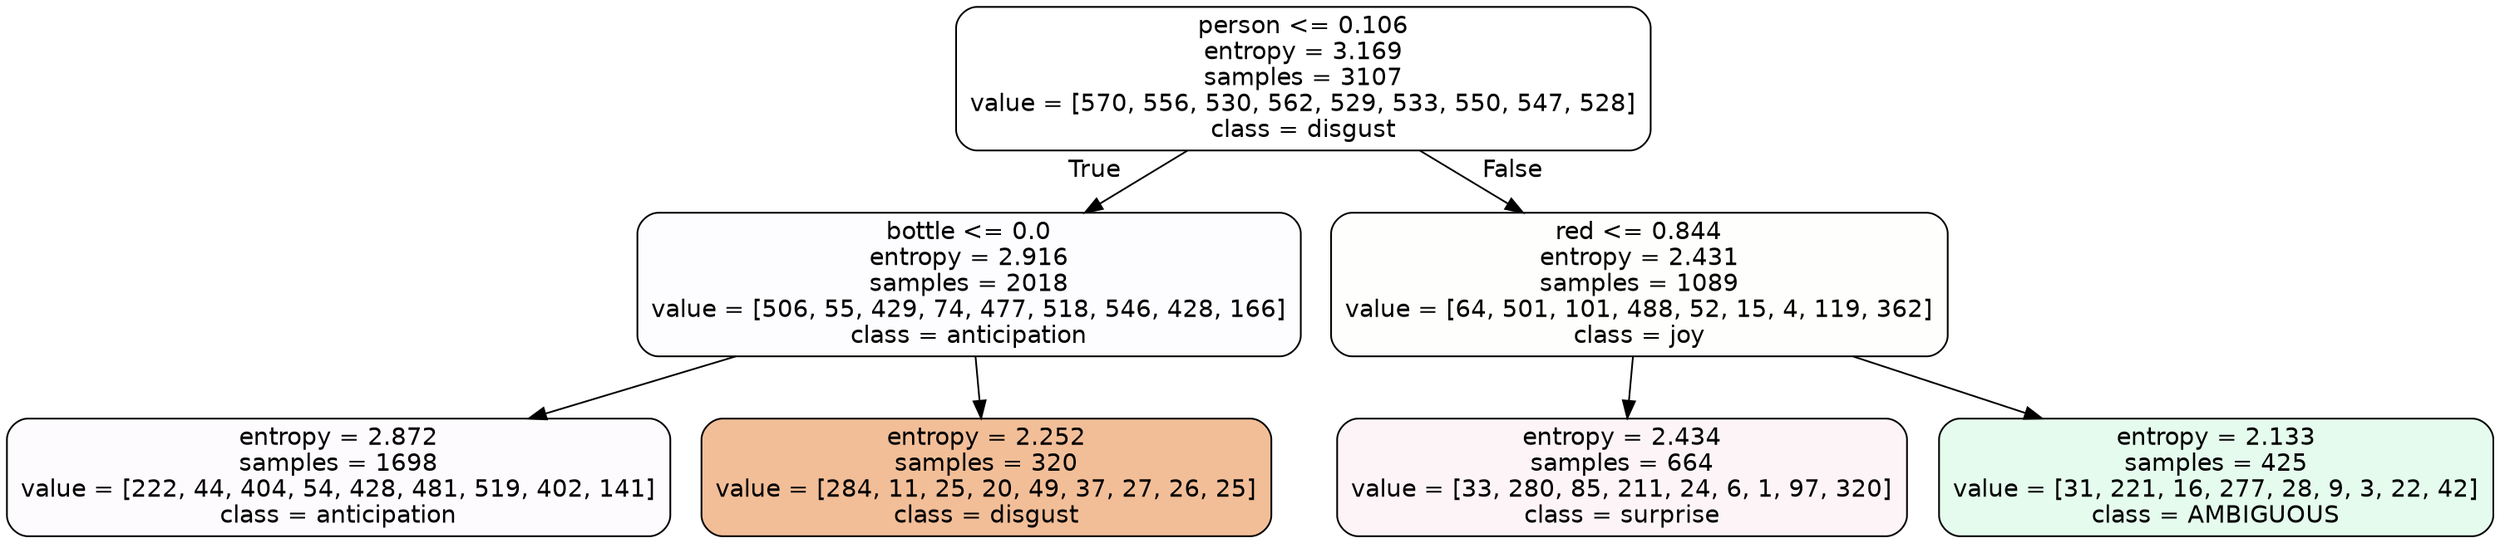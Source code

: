 digraph Tree {
node [shape=box, style="filled, rounded", color="black", fontname=helvetica] ;
edge [fontname=helvetica] ;
0 [label="person <= 0.106\nentropy = 3.169\nsamples = 3107\nvalue = [570, 556, 530, 562, 529, 533, 550, 547, 528]\nclass = disgust", fillcolor="#e5813900"] ;
1 [label="bottle <= 0.0\nentropy = 2.916\nsamples = 2018\nvalue = [506, 55, 429, 74, 477, 518, 546, 428, 166]\nclass = anticipation", fillcolor="#8139e503"] ;
0 -> 1 [labeldistance=2.5, labelangle=45, headlabel="True"] ;
2 [label="entropy = 2.872\nsamples = 1698\nvalue = [222, 44, 404, 54, 428, 481, 519, 402, 141]\nclass = anticipation", fillcolor="#8139e504"] ;
1 -> 2 ;
3 [label="entropy = 2.252\nsamples = 320\nvalue = [284, 11, 25, 20, 49, 37, 27, 26, 25]\nclass = disgust", fillcolor="#e5813984"] ;
1 -> 3 ;
4 [label="red <= 0.844\nentropy = 2.431\nsamples = 1089\nvalue = [64, 501, 101, 488, 52, 15, 4, 119, 362]\nclass = joy", fillcolor="#d7e53903"] ;
0 -> 4 [labeldistance=2.5, labelangle=-45, headlabel="False"] ;
5 [label="entropy = 2.434\nsamples = 664\nvalue = [33, 280, 85, 211, 24, 6, 1, 97, 320]\nclass = surprise", fillcolor="#e539640d"] ;
4 -> 5 ;
6 [label="entropy = 2.133\nsamples = 425\nvalue = [31, 221, 16, 277, 28, 9, 3, 22, 42]\nclass = AMBIGUOUS", fillcolor="#39e58121"] ;
4 -> 6 ;
}